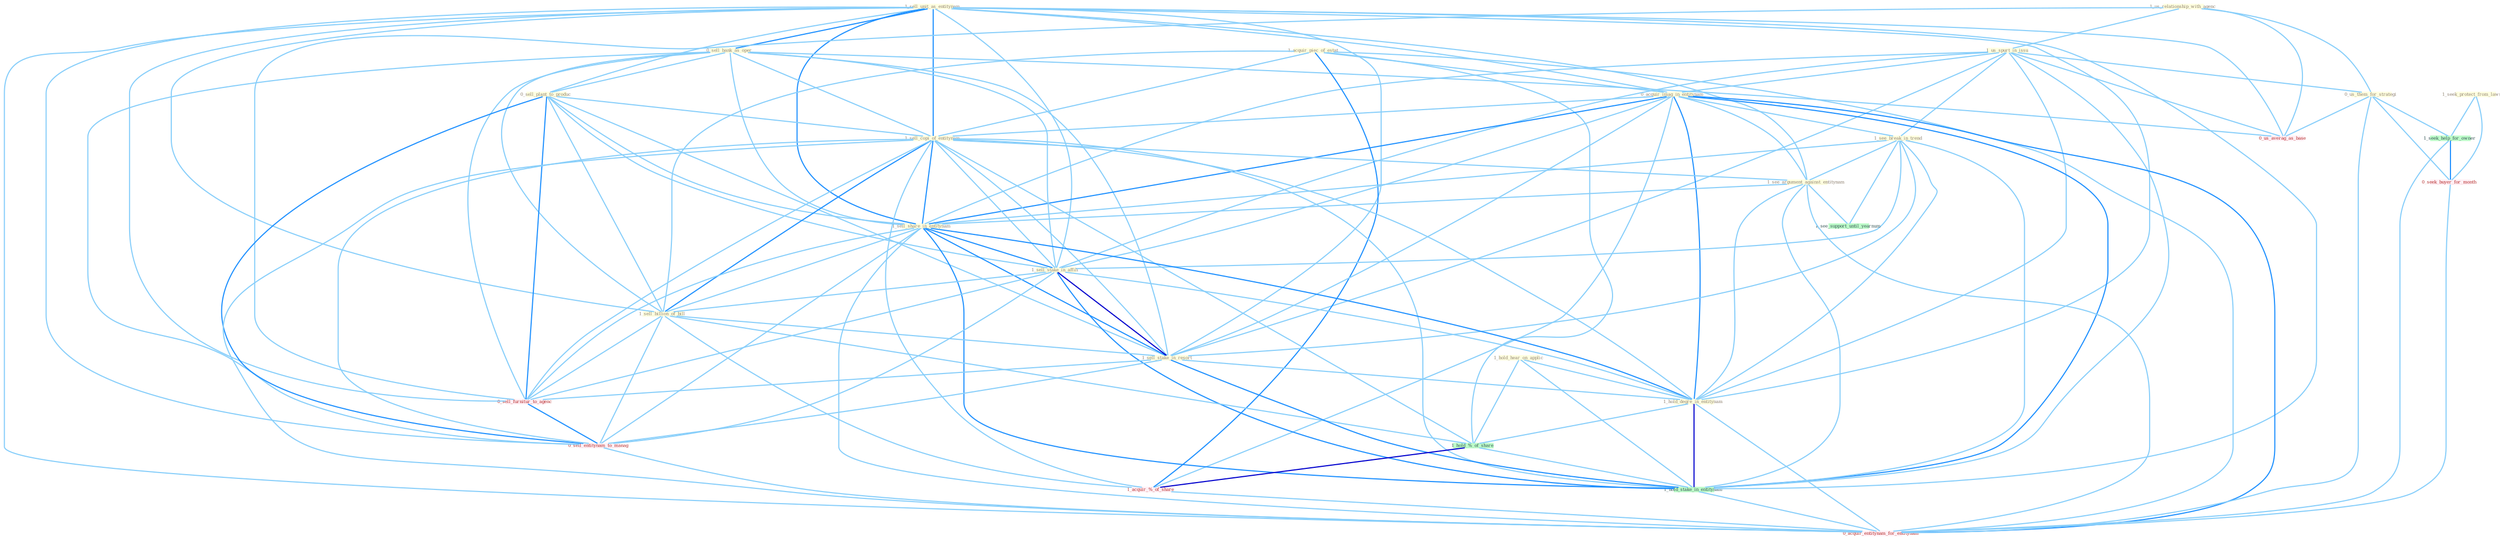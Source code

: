 Graph G{ 
    node
    [shape=polygon,style=filled,width=.5,height=.06,color="#BDFCC9",fixedsize=true,fontsize=4,
    fontcolor="#2f4f4f"];
    {node
    [color="#ffffe0", fontcolor="#8b7d6b"] "1_sell_unit_as_entitynam " "0_sell_bank_as_oper " "1_us_relationship_with_agenc " "1_us_spurt_in_issu " "0_sell_plant_to_produc " "1_acquir_piec_of_estat " "0_acquir_imag_in_entitynam " "0_us_them_for_strategi " "1_see_break_in_trend " "1_sell_copi_of_entitynam " "1_see_argument_against_entitynam " "1_sell_share_in_entitynam " "1_sell_stake_in_affili " "1_hold_hear_on_applic " "1_seek_protect_from_lawsuit " "1_sell_billion_of_bill " "1_sell_stake_in_resort " "1_hold_degre_in_entitynam "}
{node [color="#fff0f5", fontcolor="#b22222"] "0_seek_buyer_for_month " "1_acquir_%_of_share " "0_sell_furnitur_to_agenc " "0_us_averag_as_base " "0_sell_entitynam_to_manag " "0_acquir_entitynam_for_entitynam "}
edge [color="#B0E2FF"];

	"1_sell_unit_as_entitynam " -- "0_sell_bank_as_oper " [w="2", color="#1e90ff" , len=0.8];
	"1_sell_unit_as_entitynam " -- "0_sell_plant_to_produc " [w="1", color="#87cefa" ];
	"1_sell_unit_as_entitynam " -- "0_acquir_imag_in_entitynam " [w="1", color="#87cefa" ];
	"1_sell_unit_as_entitynam " -- "1_sell_copi_of_entitynam " [w="2", color="#1e90ff" , len=0.8];
	"1_sell_unit_as_entitynam " -- "1_see_argument_against_entitynam " [w="1", color="#87cefa" ];
	"1_sell_unit_as_entitynam " -- "1_sell_share_in_entitynam " [w="2", color="#1e90ff" , len=0.8];
	"1_sell_unit_as_entitynam " -- "1_sell_stake_in_affili " [w="1", color="#87cefa" ];
	"1_sell_unit_as_entitynam " -- "1_sell_billion_of_bill " [w="1", color="#87cefa" ];
	"1_sell_unit_as_entitynam " -- "1_sell_stake_in_resort " [w="1", color="#87cefa" ];
	"1_sell_unit_as_entitynam " -- "1_hold_degre_in_entitynam " [w="1", color="#87cefa" ];
	"1_sell_unit_as_entitynam " -- "1_hold_stake_in_entitynam " [w="1", color="#87cefa" ];
	"1_sell_unit_as_entitynam " -- "0_sell_furnitur_to_agenc " [w="1", color="#87cefa" ];
	"1_sell_unit_as_entitynam " -- "0_us_averag_as_base " [w="1", color="#87cefa" ];
	"1_sell_unit_as_entitynam " -- "0_sell_entitynam_to_manag " [w="1", color="#87cefa" ];
	"1_sell_unit_as_entitynam " -- "0_acquir_entitynam_for_entitynam " [w="1", color="#87cefa" ];
	"0_sell_bank_as_oper " -- "0_sell_plant_to_produc " [w="1", color="#87cefa" ];
	"0_sell_bank_as_oper " -- "1_sell_copi_of_entitynam " [w="1", color="#87cefa" ];
	"0_sell_bank_as_oper " -- "1_sell_share_in_entitynam " [w="1", color="#87cefa" ];
	"0_sell_bank_as_oper " -- "1_sell_stake_in_affili " [w="1", color="#87cefa" ];
	"0_sell_bank_as_oper " -- "1_sell_billion_of_bill " [w="1", color="#87cefa" ];
	"0_sell_bank_as_oper " -- "1_sell_stake_in_resort " [w="1", color="#87cefa" ];
	"0_sell_bank_as_oper " -- "0_sell_furnitur_to_agenc " [w="1", color="#87cefa" ];
	"0_sell_bank_as_oper " -- "0_us_averag_as_base " [w="1", color="#87cefa" ];
	"0_sell_bank_as_oper " -- "0_sell_entitynam_to_manag " [w="1", color="#87cefa" ];
	"1_us_relationship_with_agenc " -- "1_us_spurt_in_issu " [w="1", color="#87cefa" ];
	"1_us_relationship_with_agenc " -- "0_us_them_for_strategi " [w="1", color="#87cefa" ];
	"1_us_relationship_with_agenc " -- "0_sell_furnitur_to_agenc " [w="1", color="#87cefa" ];
	"1_us_relationship_with_agenc " -- "0_us_averag_as_base " [w="1", color="#87cefa" ];
	"1_us_spurt_in_issu " -- "0_acquir_imag_in_entitynam " [w="1", color="#87cefa" ];
	"1_us_spurt_in_issu " -- "0_us_them_for_strategi " [w="1", color="#87cefa" ];
	"1_us_spurt_in_issu " -- "1_see_break_in_trend " [w="1", color="#87cefa" ];
	"1_us_spurt_in_issu " -- "1_sell_share_in_entitynam " [w="1", color="#87cefa" ];
	"1_us_spurt_in_issu " -- "1_sell_stake_in_affili " [w="1", color="#87cefa" ];
	"1_us_spurt_in_issu " -- "1_sell_stake_in_resort " [w="1", color="#87cefa" ];
	"1_us_spurt_in_issu " -- "1_hold_degre_in_entitynam " [w="1", color="#87cefa" ];
	"1_us_spurt_in_issu " -- "1_hold_stake_in_entitynam " [w="1", color="#87cefa" ];
	"1_us_spurt_in_issu " -- "0_us_averag_as_base " [w="1", color="#87cefa" ];
	"0_sell_plant_to_produc " -- "1_sell_copi_of_entitynam " [w="1", color="#87cefa" ];
	"0_sell_plant_to_produc " -- "1_sell_share_in_entitynam " [w="1", color="#87cefa" ];
	"0_sell_plant_to_produc " -- "1_sell_stake_in_affili " [w="1", color="#87cefa" ];
	"0_sell_plant_to_produc " -- "1_sell_billion_of_bill " [w="1", color="#87cefa" ];
	"0_sell_plant_to_produc " -- "1_sell_stake_in_resort " [w="1", color="#87cefa" ];
	"0_sell_plant_to_produc " -- "0_sell_furnitur_to_agenc " [w="2", color="#1e90ff" , len=0.8];
	"0_sell_plant_to_produc " -- "0_sell_entitynam_to_manag " [w="2", color="#1e90ff" , len=0.8];
	"1_acquir_piec_of_estat " -- "0_acquir_imag_in_entitynam " [w="1", color="#87cefa" ];
	"1_acquir_piec_of_estat " -- "1_sell_copi_of_entitynam " [w="1", color="#87cefa" ];
	"1_acquir_piec_of_estat " -- "1_sell_billion_of_bill " [w="1", color="#87cefa" ];
	"1_acquir_piec_of_estat " -- "1_hold_%_of_share " [w="1", color="#87cefa" ];
	"1_acquir_piec_of_estat " -- "1_acquir_%_of_share " [w="2", color="#1e90ff" , len=0.8];
	"1_acquir_piec_of_estat " -- "0_acquir_entitynam_for_entitynam " [w="1", color="#87cefa" ];
	"0_acquir_imag_in_entitynam " -- "1_see_break_in_trend " [w="1", color="#87cefa" ];
	"0_acquir_imag_in_entitynam " -- "1_sell_copi_of_entitynam " [w="1", color="#87cefa" ];
	"0_acquir_imag_in_entitynam " -- "1_see_argument_against_entitynam " [w="1", color="#87cefa" ];
	"0_acquir_imag_in_entitynam " -- "1_sell_share_in_entitynam " [w="2", color="#1e90ff" , len=0.8];
	"0_acquir_imag_in_entitynam " -- "1_sell_stake_in_affili " [w="1", color="#87cefa" ];
	"0_acquir_imag_in_entitynam " -- "1_sell_stake_in_resort " [w="1", color="#87cefa" ];
	"0_acquir_imag_in_entitynam " -- "1_hold_degre_in_entitynam " [w="2", color="#1e90ff" , len=0.8];
	"0_acquir_imag_in_entitynam " -- "1_hold_stake_in_entitynam " [w="2", color="#1e90ff" , len=0.8];
	"0_acquir_imag_in_entitynam " -- "1_acquir_%_of_share " [w="1", color="#87cefa" ];
	"0_acquir_imag_in_entitynam " -- "0_acquir_entitynam_for_entitynam " [w="2", color="#1e90ff" , len=0.8];
	"0_us_them_for_strategi " -- "1_seek_help_for_owner " [w="1", color="#87cefa" ];
	"0_us_them_for_strategi " -- "0_seek_buyer_for_month " [w="1", color="#87cefa" ];
	"0_us_them_for_strategi " -- "0_us_averag_as_base " [w="1", color="#87cefa" ];
	"0_us_them_for_strategi " -- "0_acquir_entitynam_for_entitynam " [w="1", color="#87cefa" ];
	"1_see_break_in_trend " -- "1_see_argument_against_entitynam " [w="1", color="#87cefa" ];
	"1_see_break_in_trend " -- "1_sell_share_in_entitynam " [w="1", color="#87cefa" ];
	"1_see_break_in_trend " -- "1_sell_stake_in_affili " [w="1", color="#87cefa" ];
	"1_see_break_in_trend " -- "1_sell_stake_in_resort " [w="1", color="#87cefa" ];
	"1_see_break_in_trend " -- "1_hold_degre_in_entitynam " [w="1", color="#87cefa" ];
	"1_see_break_in_trend " -- "1_hold_stake_in_entitynam " [w="1", color="#87cefa" ];
	"1_see_break_in_trend " -- "1_see_support_until_yearnum " [w="1", color="#87cefa" ];
	"1_sell_copi_of_entitynam " -- "1_see_argument_against_entitynam " [w="1", color="#87cefa" ];
	"1_sell_copi_of_entitynam " -- "1_sell_share_in_entitynam " [w="2", color="#1e90ff" , len=0.8];
	"1_sell_copi_of_entitynam " -- "1_sell_stake_in_affili " [w="1", color="#87cefa" ];
	"1_sell_copi_of_entitynam " -- "1_sell_billion_of_bill " [w="2", color="#1e90ff" , len=0.8];
	"1_sell_copi_of_entitynam " -- "1_sell_stake_in_resort " [w="1", color="#87cefa" ];
	"1_sell_copi_of_entitynam " -- "1_hold_degre_in_entitynam " [w="1", color="#87cefa" ];
	"1_sell_copi_of_entitynam " -- "1_hold_%_of_share " [w="1", color="#87cefa" ];
	"1_sell_copi_of_entitynam " -- "1_hold_stake_in_entitynam " [w="1", color="#87cefa" ];
	"1_sell_copi_of_entitynam " -- "1_acquir_%_of_share " [w="1", color="#87cefa" ];
	"1_sell_copi_of_entitynam " -- "0_sell_furnitur_to_agenc " [w="1", color="#87cefa" ];
	"1_sell_copi_of_entitynam " -- "0_sell_entitynam_to_manag " [w="1", color="#87cefa" ];
	"1_sell_copi_of_entitynam " -- "0_acquir_entitynam_for_entitynam " [w="1", color="#87cefa" ];
	"1_see_argument_against_entitynam " -- "1_sell_share_in_entitynam " [w="1", color="#87cefa" ];
	"1_see_argument_against_entitynam " -- "1_hold_degre_in_entitynam " [w="1", color="#87cefa" ];
	"1_see_argument_against_entitynam " -- "1_hold_stake_in_entitynam " [w="1", color="#87cefa" ];
	"1_see_argument_against_entitynam " -- "1_see_support_until_yearnum " [w="1", color="#87cefa" ];
	"1_see_argument_against_entitynam " -- "0_acquir_entitynam_for_entitynam " [w="1", color="#87cefa" ];
	"1_sell_share_in_entitynam " -- "1_sell_stake_in_affili " [w="2", color="#1e90ff" , len=0.8];
	"1_sell_share_in_entitynam " -- "1_sell_billion_of_bill " [w="1", color="#87cefa" ];
	"1_sell_share_in_entitynam " -- "1_sell_stake_in_resort " [w="2", color="#1e90ff" , len=0.8];
	"1_sell_share_in_entitynam " -- "1_hold_degre_in_entitynam " [w="2", color="#1e90ff" , len=0.8];
	"1_sell_share_in_entitynam " -- "1_hold_stake_in_entitynam " [w="2", color="#1e90ff" , len=0.8];
	"1_sell_share_in_entitynam " -- "0_sell_furnitur_to_agenc " [w="1", color="#87cefa" ];
	"1_sell_share_in_entitynam " -- "0_sell_entitynam_to_manag " [w="1", color="#87cefa" ];
	"1_sell_share_in_entitynam " -- "0_acquir_entitynam_for_entitynam " [w="1", color="#87cefa" ];
	"1_sell_stake_in_affili " -- "1_sell_billion_of_bill " [w="1", color="#87cefa" ];
	"1_sell_stake_in_affili " -- "1_sell_stake_in_resort " [w="3", color="#0000cd" , len=0.6];
	"1_sell_stake_in_affili " -- "1_hold_degre_in_entitynam " [w="1", color="#87cefa" ];
	"1_sell_stake_in_affili " -- "1_hold_stake_in_entitynam " [w="2", color="#1e90ff" , len=0.8];
	"1_sell_stake_in_affili " -- "0_sell_furnitur_to_agenc " [w="1", color="#87cefa" ];
	"1_sell_stake_in_affili " -- "0_sell_entitynam_to_manag " [w="1", color="#87cefa" ];
	"1_hold_hear_on_applic " -- "1_hold_degre_in_entitynam " [w="1", color="#87cefa" ];
	"1_hold_hear_on_applic " -- "1_hold_%_of_share " [w="1", color="#87cefa" ];
	"1_hold_hear_on_applic " -- "1_hold_stake_in_entitynam " [w="1", color="#87cefa" ];
	"1_seek_protect_from_lawsuit " -- "1_seek_help_for_owner " [w="1", color="#87cefa" ];
	"1_seek_protect_from_lawsuit " -- "0_seek_buyer_for_month " [w="1", color="#87cefa" ];
	"1_sell_billion_of_bill " -- "1_sell_stake_in_resort " [w="1", color="#87cefa" ];
	"1_sell_billion_of_bill " -- "1_hold_%_of_share " [w="1", color="#87cefa" ];
	"1_sell_billion_of_bill " -- "1_acquir_%_of_share " [w="1", color="#87cefa" ];
	"1_sell_billion_of_bill " -- "0_sell_furnitur_to_agenc " [w="1", color="#87cefa" ];
	"1_sell_billion_of_bill " -- "0_sell_entitynam_to_manag " [w="1", color="#87cefa" ];
	"1_sell_stake_in_resort " -- "1_hold_degre_in_entitynam " [w="1", color="#87cefa" ];
	"1_sell_stake_in_resort " -- "1_hold_stake_in_entitynam " [w="2", color="#1e90ff" , len=0.8];
	"1_sell_stake_in_resort " -- "0_sell_furnitur_to_agenc " [w="1", color="#87cefa" ];
	"1_sell_stake_in_resort " -- "0_sell_entitynam_to_manag " [w="1", color="#87cefa" ];
	"1_hold_degre_in_entitynam " -- "1_hold_%_of_share " [w="1", color="#87cefa" ];
	"1_hold_degre_in_entitynam " -- "1_hold_stake_in_entitynam " [w="3", color="#0000cd" , len=0.6];
	"1_hold_degre_in_entitynam " -- "0_acquir_entitynam_for_entitynam " [w="1", color="#87cefa" ];
	"1_hold_%_of_share " -- "1_hold_stake_in_entitynam " [w="1", color="#87cefa" ];
	"1_hold_%_of_share " -- "1_acquir_%_of_share " [w="3", color="#0000cd" , len=0.6];
	"1_hold_stake_in_entitynam " -- "0_acquir_entitynam_for_entitynam " [w="1", color="#87cefa" ];
	"1_seek_help_for_owner " -- "0_seek_buyer_for_month " [w="2", color="#1e90ff" , len=0.8];
	"1_seek_help_for_owner " -- "0_acquir_entitynam_for_entitynam " [w="1", color="#87cefa" ];
	"0_seek_buyer_for_month " -- "0_acquir_entitynam_for_entitynam " [w="1", color="#87cefa" ];
	"1_acquir_%_of_share " -- "0_acquir_entitynam_for_entitynam " [w="1", color="#87cefa" ];
	"0_sell_furnitur_to_agenc " -- "0_sell_entitynam_to_manag " [w="2", color="#1e90ff" , len=0.8];
	"0_sell_entitynam_to_manag " -- "0_acquir_entitynam_for_entitynam " [w="1", color="#87cefa" ];
}
